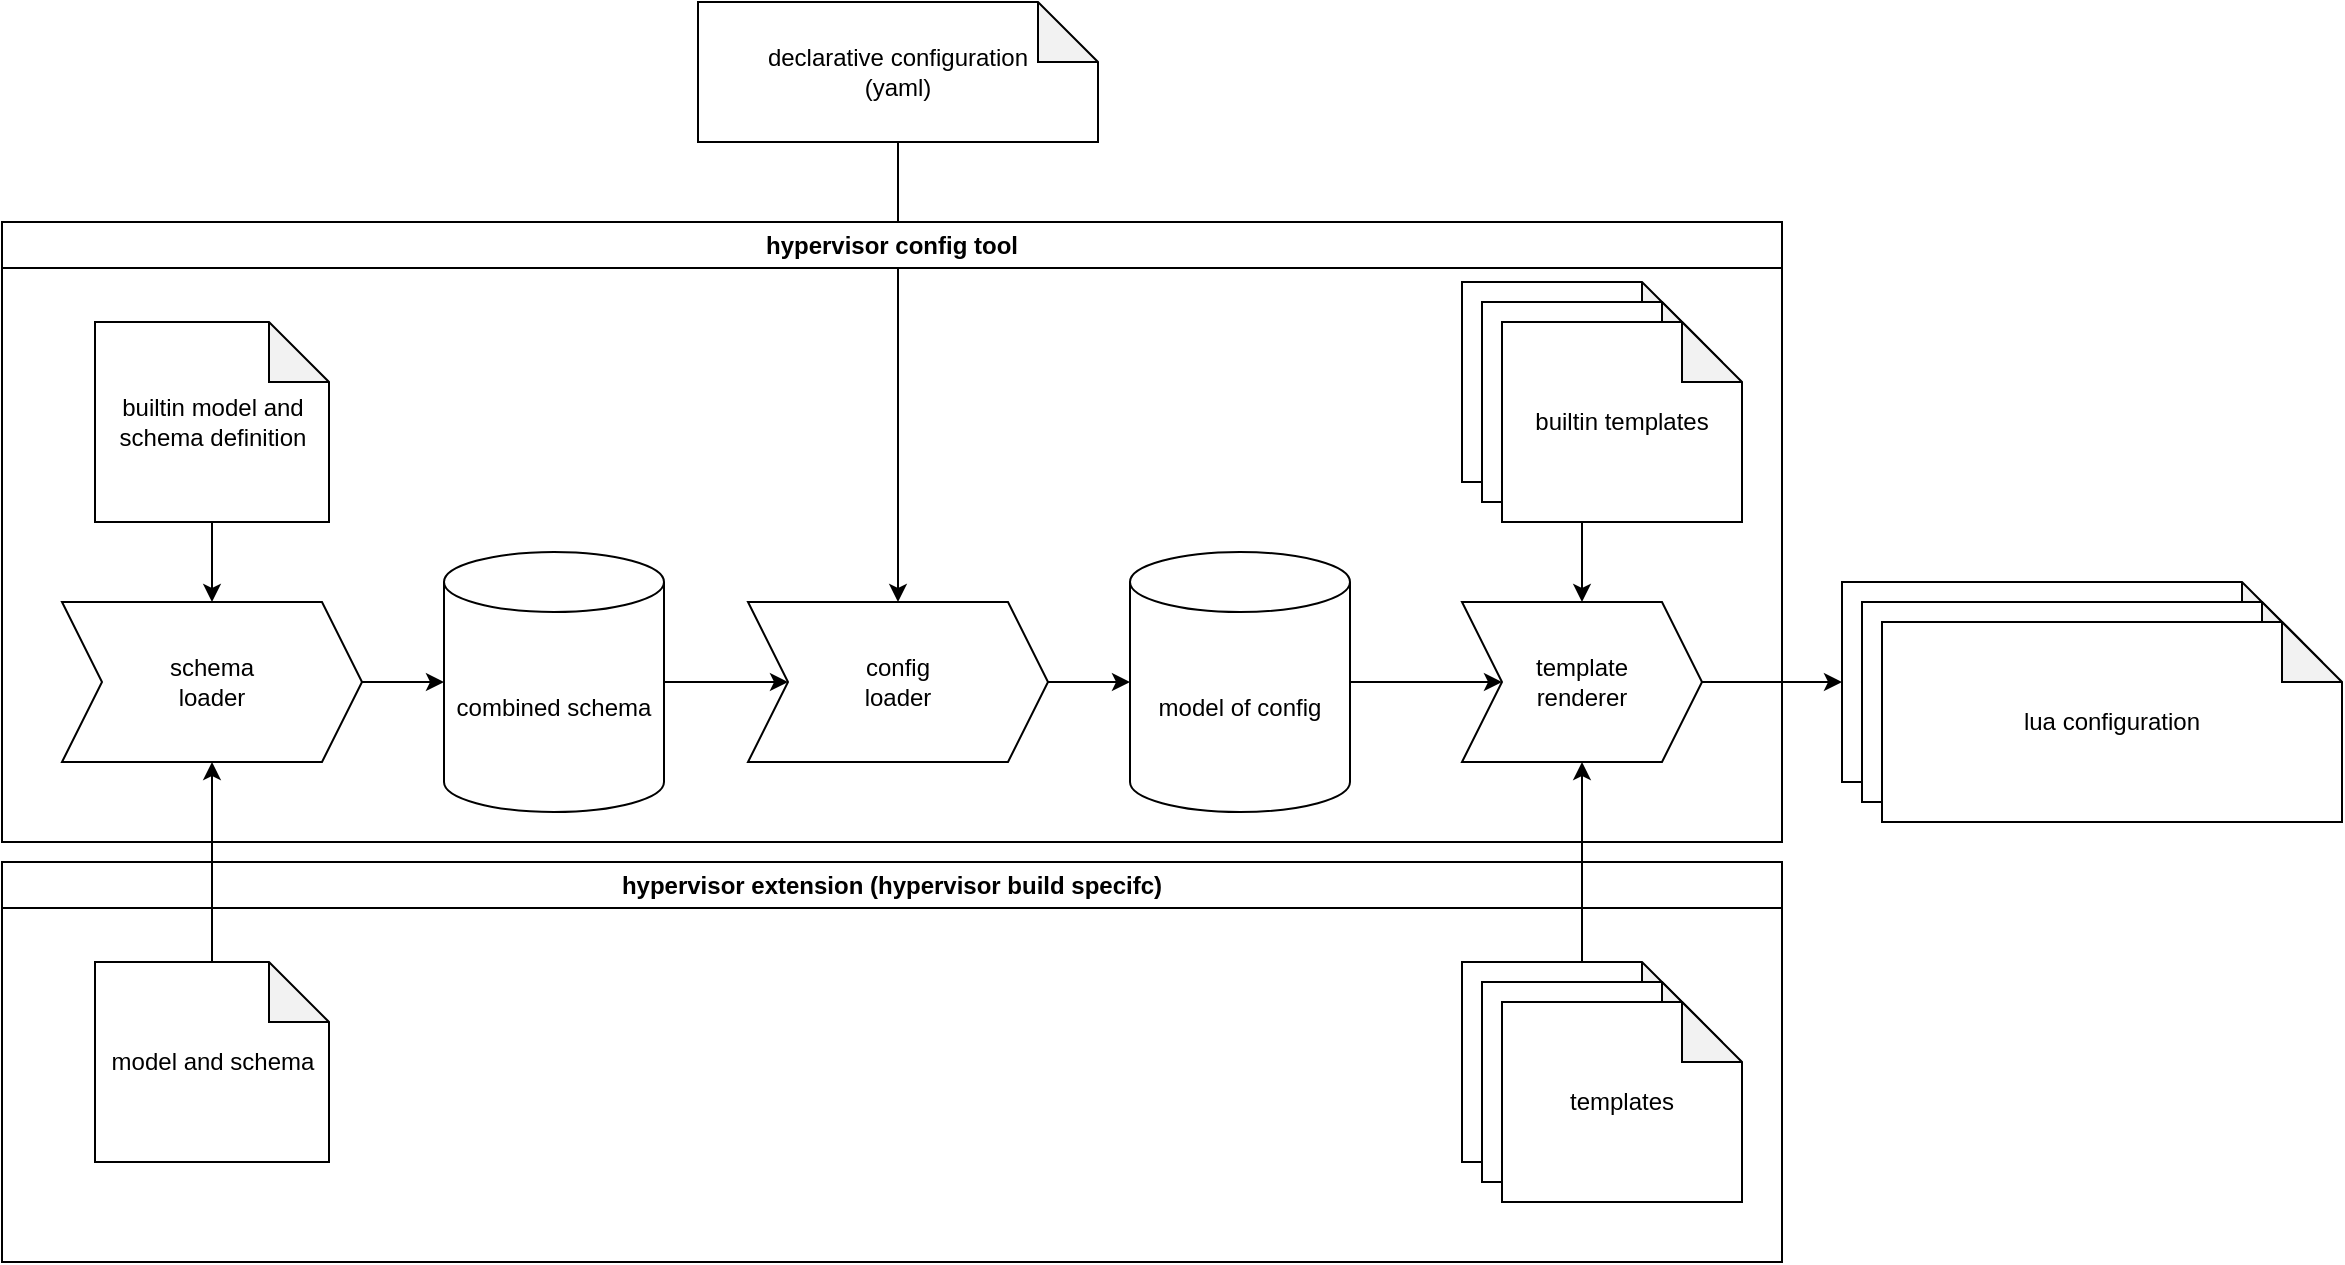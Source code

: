 <mxfile version="26.0.9">
  <diagram name="Page-1" id="Oniq3EPWZt0NGHrtPh8E">
    <mxGraphModel dx="3069" dy="1089" grid="1" gridSize="10" guides="1" tooltips="1" connect="1" arrows="1" fold="1" page="1" pageScale="1" pageWidth="827" pageHeight="1169" math="0" shadow="0">
      <root>
        <mxCell id="0" />
        <mxCell id="1" parent="0" />
        <mxCell id="l7adMtB0bFqP6awCO481-25" style="edgeStyle=orthogonalEdgeStyle;rounded=0;orthogonalLoop=1;jettySize=auto;html=1;entryX=0.5;entryY=0;entryDx=0;entryDy=0;" edge="1" parent="1" source="l7adMtB0bFqP6awCO481-1" target="l7adMtB0bFqP6awCO481-23">
          <mxGeometry relative="1" as="geometry" />
        </mxCell>
        <mxCell id="l7adMtB0bFqP6awCO481-1" value="declarative configuration&lt;br&gt;(yaml)" style="shape=note;whiteSpace=wrap;html=1;backgroundOutline=1;darkOpacity=0.05;" vertex="1" parent="1">
          <mxGeometry x="-332" y="80" width="200" height="70" as="geometry" />
        </mxCell>
        <mxCell id="l7adMtB0bFqP6awCO481-3" value="hypervisor config tool" style="swimlane;whiteSpace=wrap;html=1;" vertex="1" parent="1">
          <mxGeometry x="-680" y="190" width="890" height="310" as="geometry" />
        </mxCell>
        <mxCell id="l7adMtB0bFqP6awCO481-19" style="edgeStyle=orthogonalEdgeStyle;rounded=0;orthogonalLoop=1;jettySize=auto;html=1;" edge="1" parent="l7adMtB0bFqP6awCO481-3" source="l7adMtB0bFqP6awCO481-4" target="l7adMtB0bFqP6awCO481-17">
          <mxGeometry relative="1" as="geometry" />
        </mxCell>
        <mxCell id="l7adMtB0bFqP6awCO481-4" value="builtin model and schema definition" style="shape=note;whiteSpace=wrap;html=1;backgroundOutline=1;darkOpacity=0.05;" vertex="1" parent="l7adMtB0bFqP6awCO481-3">
          <mxGeometry x="46.5" y="50" width="117" height="100" as="geometry" />
        </mxCell>
        <mxCell id="l7adMtB0bFqP6awCO481-22" style="edgeStyle=orthogonalEdgeStyle;rounded=0;orthogonalLoop=1;jettySize=auto;html=1;" edge="1" parent="l7adMtB0bFqP6awCO481-3" source="l7adMtB0bFqP6awCO481-17" target="l7adMtB0bFqP6awCO481-21">
          <mxGeometry relative="1" as="geometry" />
        </mxCell>
        <mxCell id="l7adMtB0bFqP6awCO481-17" value="schema&lt;br&gt;loader" style="shape=step;perimeter=stepPerimeter;whiteSpace=wrap;html=1;fixedSize=1;" vertex="1" parent="l7adMtB0bFqP6awCO481-3">
          <mxGeometry x="30" y="190" width="150" height="80" as="geometry" />
        </mxCell>
        <mxCell id="l7adMtB0bFqP6awCO481-24" style="edgeStyle=orthogonalEdgeStyle;rounded=0;orthogonalLoop=1;jettySize=auto;html=1;entryX=0;entryY=0.5;entryDx=0;entryDy=0;" edge="1" parent="l7adMtB0bFqP6awCO481-3" source="l7adMtB0bFqP6awCO481-21" target="l7adMtB0bFqP6awCO481-23">
          <mxGeometry relative="1" as="geometry" />
        </mxCell>
        <mxCell id="l7adMtB0bFqP6awCO481-21" value="combined schema" style="shape=cylinder3;whiteSpace=wrap;html=1;boundedLbl=1;backgroundOutline=1;size=15;" vertex="1" parent="l7adMtB0bFqP6awCO481-3">
          <mxGeometry x="221" y="165" width="110" height="130" as="geometry" />
        </mxCell>
        <mxCell id="l7adMtB0bFqP6awCO481-31" style="edgeStyle=orthogonalEdgeStyle;rounded=0;orthogonalLoop=1;jettySize=auto;html=1;" edge="1" parent="l7adMtB0bFqP6awCO481-3" source="l7adMtB0bFqP6awCO481-23" target="l7adMtB0bFqP6awCO481-30">
          <mxGeometry relative="1" as="geometry" />
        </mxCell>
        <mxCell id="l7adMtB0bFqP6awCO481-23" value="config&lt;br&gt;loader" style="shape=step;perimeter=stepPerimeter;whiteSpace=wrap;html=1;fixedSize=1;" vertex="1" parent="l7adMtB0bFqP6awCO481-3">
          <mxGeometry x="373" y="190" width="150" height="80" as="geometry" />
        </mxCell>
        <mxCell id="l7adMtB0bFqP6awCO481-35" style="edgeStyle=orthogonalEdgeStyle;rounded=0;orthogonalLoop=1;jettySize=auto;html=1;" edge="1" parent="l7adMtB0bFqP6awCO481-3" source="l7adMtB0bFqP6awCO481-30" target="l7adMtB0bFqP6awCO481-33">
          <mxGeometry relative="1" as="geometry" />
        </mxCell>
        <mxCell id="l7adMtB0bFqP6awCO481-30" value="model of config" style="shape=cylinder3;whiteSpace=wrap;html=1;boundedLbl=1;backgroundOutline=1;size=15;" vertex="1" parent="l7adMtB0bFqP6awCO481-3">
          <mxGeometry x="564" y="165" width="110" height="130" as="geometry" />
        </mxCell>
        <mxCell id="l7adMtB0bFqP6awCO481-37" style="edgeStyle=orthogonalEdgeStyle;rounded=0;orthogonalLoop=1;jettySize=auto;html=1;entryX=0.5;entryY=0;entryDx=0;entryDy=0;" edge="1" parent="l7adMtB0bFqP6awCO481-3" source="l7adMtB0bFqP6awCO481-5" target="l7adMtB0bFqP6awCO481-33">
          <mxGeometry relative="1" as="geometry" />
        </mxCell>
        <mxCell id="l7adMtB0bFqP6awCO481-5" value="builtin templates" style="shape=note;whiteSpace=wrap;html=1;backgroundOutline=1;darkOpacity=0.05;" vertex="1" parent="l7adMtB0bFqP6awCO481-3">
          <mxGeometry x="730" y="30" width="120" height="100" as="geometry" />
        </mxCell>
        <mxCell id="l7adMtB0bFqP6awCO481-33" value="template&lt;br&gt;renderer" style="shape=step;perimeter=stepPerimeter;whiteSpace=wrap;html=1;fixedSize=1;" vertex="1" parent="l7adMtB0bFqP6awCO481-3">
          <mxGeometry x="730" y="190" width="120" height="80" as="geometry" />
        </mxCell>
        <mxCell id="l7adMtB0bFqP6awCO481-13" value="hypervisor extension (hypervisor build specifc)" style="swimlane;whiteSpace=wrap;html=1;" vertex="1" parent="1">
          <mxGeometry x="-680" y="510" width="890" height="200" as="geometry" />
        </mxCell>
        <mxCell id="l7adMtB0bFqP6awCO481-14" value="model and schema" style="shape=note;whiteSpace=wrap;html=1;backgroundOutline=1;darkOpacity=0.05;" vertex="1" parent="l7adMtB0bFqP6awCO481-13">
          <mxGeometry x="46.5" y="50" width="117" height="100" as="geometry" />
        </mxCell>
        <mxCell id="l7adMtB0bFqP6awCO481-32" value="templates" style="shape=note;whiteSpace=wrap;html=1;backgroundOutline=1;darkOpacity=0.05;" vertex="1" parent="l7adMtB0bFqP6awCO481-13">
          <mxGeometry x="730" y="50" width="120" height="100" as="geometry" />
        </mxCell>
        <mxCell id="l7adMtB0bFqP6awCO481-20" style="edgeStyle=orthogonalEdgeStyle;rounded=0;orthogonalLoop=1;jettySize=auto;html=1;entryX=0.5;entryY=1;entryDx=0;entryDy=0;" edge="1" parent="1" source="l7adMtB0bFqP6awCO481-14" target="l7adMtB0bFqP6awCO481-17">
          <mxGeometry relative="1" as="geometry" />
        </mxCell>
        <mxCell id="l7adMtB0bFqP6awCO481-36" style="edgeStyle=orthogonalEdgeStyle;rounded=0;orthogonalLoop=1;jettySize=auto;html=1;entryX=0.5;entryY=1;entryDx=0;entryDy=0;" edge="1" parent="1" source="l7adMtB0bFqP6awCO481-32" target="l7adMtB0bFqP6awCO481-33">
          <mxGeometry relative="1" as="geometry" />
        </mxCell>
        <mxCell id="l7adMtB0bFqP6awCO481-38" value="lua configuration" style="shape=note;whiteSpace=wrap;html=1;backgroundOutline=1;darkOpacity=0.05;" vertex="1" parent="1">
          <mxGeometry x="240" y="370" width="230" height="100" as="geometry" />
        </mxCell>
        <mxCell id="l7adMtB0bFqP6awCO481-39" value="lua configuration" style="shape=note;whiteSpace=wrap;html=1;backgroundOutline=1;darkOpacity=0.05;" vertex="1" parent="1">
          <mxGeometry x="250" y="380" width="230" height="100" as="geometry" />
        </mxCell>
        <mxCell id="l7adMtB0bFqP6awCO481-40" value="lua configuration" style="shape=note;whiteSpace=wrap;html=1;backgroundOutline=1;darkOpacity=0.05;" vertex="1" parent="1">
          <mxGeometry x="260" y="390" width="230" height="100" as="geometry" />
        </mxCell>
        <mxCell id="l7adMtB0bFqP6awCO481-42" style="edgeStyle=orthogonalEdgeStyle;rounded=0;orthogonalLoop=1;jettySize=auto;html=1;entryX=0;entryY=0.5;entryDx=0;entryDy=0;entryPerimeter=0;" edge="1" parent="1" source="l7adMtB0bFqP6awCO481-33" target="l7adMtB0bFqP6awCO481-38">
          <mxGeometry relative="1" as="geometry" />
        </mxCell>
        <mxCell id="l7adMtB0bFqP6awCO481-43" value="templates" style="shape=note;whiteSpace=wrap;html=1;backgroundOutline=1;darkOpacity=0.05;" vertex="1" parent="1">
          <mxGeometry x="60" y="570" width="120" height="100" as="geometry" />
        </mxCell>
        <mxCell id="l7adMtB0bFqP6awCO481-44" value="builtin templates" style="shape=note;whiteSpace=wrap;html=1;backgroundOutline=1;darkOpacity=0.05;" vertex="1" parent="1">
          <mxGeometry x="60" y="230" width="120" height="100" as="geometry" />
        </mxCell>
        <mxCell id="l7adMtB0bFqP6awCO481-45" value="builtin templates" style="shape=note;whiteSpace=wrap;html=1;backgroundOutline=1;darkOpacity=0.05;" vertex="1" parent="1">
          <mxGeometry x="70" y="240" width="120" height="100" as="geometry" />
        </mxCell>
        <mxCell id="l7adMtB0bFqP6awCO481-46" value="templates" style="shape=note;whiteSpace=wrap;html=1;backgroundOutline=1;darkOpacity=0.05;" vertex="1" parent="1">
          <mxGeometry x="70" y="580" width="120" height="100" as="geometry" />
        </mxCell>
      </root>
    </mxGraphModel>
  </diagram>
</mxfile>
